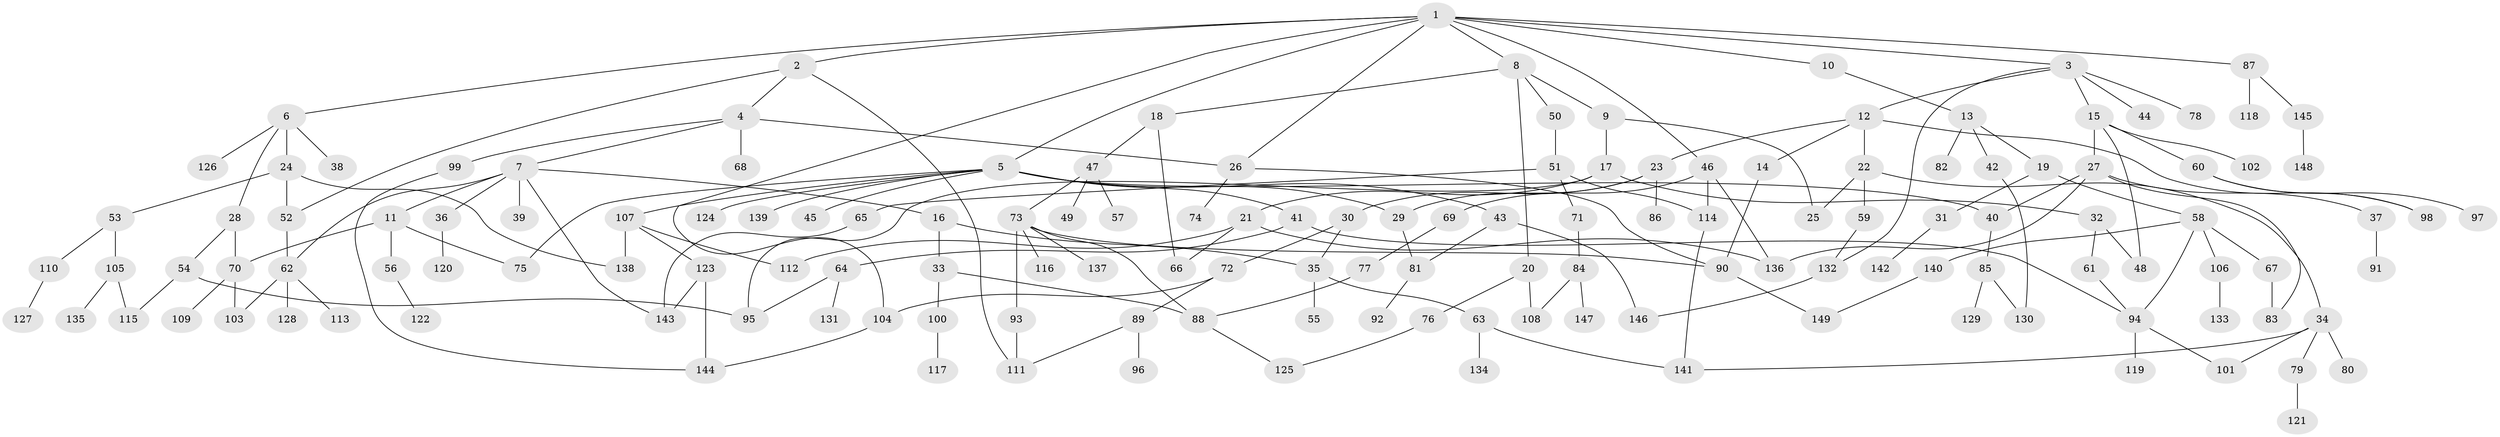 // Generated by graph-tools (version 1.1) at 2025/49/03/09/25 03:49:24]
// undirected, 149 vertices, 193 edges
graph export_dot {
graph [start="1"]
  node [color=gray90,style=filled];
  1;
  2;
  3;
  4;
  5;
  6;
  7;
  8;
  9;
  10;
  11;
  12;
  13;
  14;
  15;
  16;
  17;
  18;
  19;
  20;
  21;
  22;
  23;
  24;
  25;
  26;
  27;
  28;
  29;
  30;
  31;
  32;
  33;
  34;
  35;
  36;
  37;
  38;
  39;
  40;
  41;
  42;
  43;
  44;
  45;
  46;
  47;
  48;
  49;
  50;
  51;
  52;
  53;
  54;
  55;
  56;
  57;
  58;
  59;
  60;
  61;
  62;
  63;
  64;
  65;
  66;
  67;
  68;
  69;
  70;
  71;
  72;
  73;
  74;
  75;
  76;
  77;
  78;
  79;
  80;
  81;
  82;
  83;
  84;
  85;
  86;
  87;
  88;
  89;
  90;
  91;
  92;
  93;
  94;
  95;
  96;
  97;
  98;
  99;
  100;
  101;
  102;
  103;
  104;
  105;
  106;
  107;
  108;
  109;
  110;
  111;
  112;
  113;
  114;
  115;
  116;
  117;
  118;
  119;
  120;
  121;
  122;
  123;
  124;
  125;
  126;
  127;
  128;
  129;
  130;
  131;
  132;
  133;
  134;
  135;
  136;
  137;
  138;
  139;
  140;
  141;
  142;
  143;
  144;
  145;
  146;
  147;
  148;
  149;
  1 -- 2;
  1 -- 3;
  1 -- 5;
  1 -- 6;
  1 -- 8;
  1 -- 10;
  1 -- 46;
  1 -- 87;
  1 -- 104;
  1 -- 26;
  2 -- 4;
  2 -- 111;
  2 -- 52;
  3 -- 12;
  3 -- 15;
  3 -- 44;
  3 -- 78;
  3 -- 132;
  4 -- 7;
  4 -- 26;
  4 -- 68;
  4 -- 99;
  5 -- 40;
  5 -- 41;
  5 -- 43;
  5 -- 45;
  5 -- 107;
  5 -- 124;
  5 -- 139;
  5 -- 75;
  5 -- 29;
  6 -- 24;
  6 -- 28;
  6 -- 38;
  6 -- 126;
  7 -- 11;
  7 -- 16;
  7 -- 36;
  7 -- 39;
  7 -- 62;
  7 -- 143;
  8 -- 9;
  8 -- 18;
  8 -- 20;
  8 -- 50;
  9 -- 17;
  9 -- 25;
  10 -- 13;
  11 -- 56;
  11 -- 75;
  11 -- 70;
  12 -- 14;
  12 -- 22;
  12 -- 23;
  12 -- 98;
  13 -- 19;
  13 -- 42;
  13 -- 82;
  14 -- 90;
  15 -- 27;
  15 -- 48;
  15 -- 60;
  15 -- 102;
  16 -- 33;
  16 -- 35;
  17 -- 21;
  17 -- 32;
  17 -- 95;
  18 -- 47;
  18 -- 66;
  19 -- 31;
  19 -- 58;
  20 -- 76;
  20 -- 108;
  21 -- 66;
  21 -- 136;
  21 -- 112;
  22 -- 25;
  22 -- 34;
  22 -- 59;
  23 -- 29;
  23 -- 30;
  23 -- 86;
  24 -- 52;
  24 -- 53;
  24 -- 138;
  26 -- 74;
  26 -- 90;
  27 -- 37;
  27 -- 83;
  27 -- 40;
  27 -- 136;
  28 -- 54;
  28 -- 70;
  29 -- 81;
  30 -- 72;
  30 -- 35;
  31 -- 142;
  32 -- 61;
  32 -- 48;
  33 -- 100;
  33 -- 88;
  34 -- 79;
  34 -- 80;
  34 -- 101;
  34 -- 141;
  35 -- 55;
  35 -- 63;
  36 -- 120;
  37 -- 91;
  40 -- 85;
  41 -- 64;
  41 -- 94;
  42 -- 130;
  43 -- 81;
  43 -- 146;
  46 -- 69;
  46 -- 114;
  46 -- 136;
  47 -- 49;
  47 -- 57;
  47 -- 73;
  50 -- 51;
  51 -- 65;
  51 -- 71;
  51 -- 114;
  52 -- 62;
  53 -- 105;
  53 -- 110;
  54 -- 115;
  54 -- 95;
  56 -- 122;
  58 -- 67;
  58 -- 106;
  58 -- 140;
  58 -- 94;
  59 -- 132;
  60 -- 97;
  60 -- 98;
  61 -- 94;
  62 -- 113;
  62 -- 128;
  62 -- 103;
  63 -- 134;
  63 -- 141;
  64 -- 95;
  64 -- 131;
  65 -- 143;
  67 -- 83;
  69 -- 77;
  70 -- 103;
  70 -- 109;
  71 -- 84;
  72 -- 89;
  72 -- 104;
  73 -- 88;
  73 -- 93;
  73 -- 116;
  73 -- 137;
  73 -- 90;
  76 -- 125;
  77 -- 88;
  79 -- 121;
  81 -- 92;
  84 -- 108;
  84 -- 147;
  85 -- 129;
  85 -- 130;
  87 -- 118;
  87 -- 145;
  88 -- 125;
  89 -- 96;
  89 -- 111;
  90 -- 149;
  93 -- 111;
  94 -- 119;
  94 -- 101;
  99 -- 144;
  100 -- 117;
  104 -- 144;
  105 -- 135;
  105 -- 115;
  106 -- 133;
  107 -- 112;
  107 -- 123;
  107 -- 138;
  110 -- 127;
  114 -- 141;
  123 -- 144;
  123 -- 143;
  132 -- 146;
  140 -- 149;
  145 -- 148;
}
